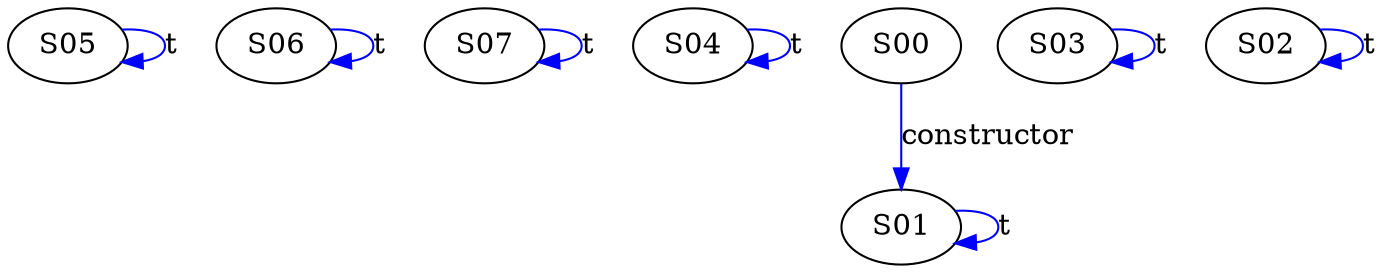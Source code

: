 digraph {

S05->S05 [label="t", style="", color="blue"]
S06->S06 [label="t", style="", color="blue"]
S07->S07 [label="t", style="", color="blue"]
S04->S04 [label="t", style="", color="blue"]
S00->S01 [label="constructor", style="", color="blue"]
S03->S03 [label="t", style="", color="blue"]
S01->S01 [label="t", style="", color="blue"]
S02->S02 [label="t", style="", color="blue"]
}